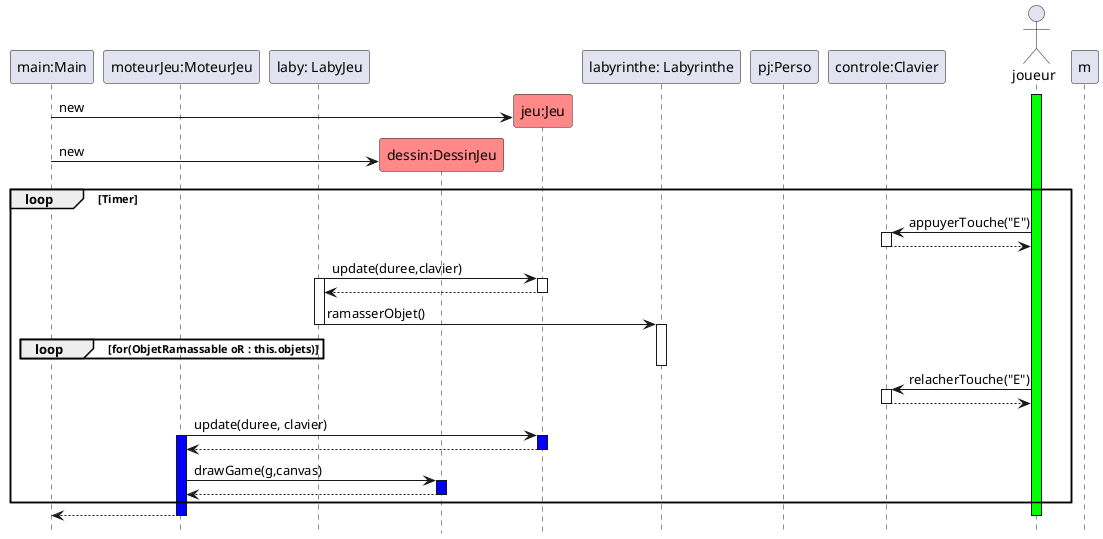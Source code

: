 @startuml
hide footbox

participant "main:Main" as main
participant "moteurJeu:MoteurJeu" as moteurJeu
participant "laby: LabyJeu" as l
participant "dessin:DessinJeu" as r #FF8888
participant "jeu:Jeu" as game #FF8888
participant "labyrinthe: Labyrinthe" as lab
participant "pj:Perso" as p
participant "controle:Clavier" as c
actor "joueur" as j

activate j #00FF00

create game
main-> game : new
create r
main-> r :new

loop Timer
j -> c : appuyerTouche("E")
activate c
c --> j
deactivate c


l -> game : update(duree,clavier)
activate l
activate game
game --> l
deactivate game

l -> lab : ramasserObjet()
deactivate l
activate lab
loop for(ObjetRamassable oR : this.objets)

end

deactivate lab


j -> c : relacherTouche("E")
activate c
c --> j
deactivate c


moteurJeu -> game : update(duree, clavier)
activate moteurJeu #0000FF
activate game #0000FF

moteurJeu <-- game
deactivate game

moteurJeu -> r : drawGame(g,canvas)
activate r #0000FF

moteurJeu <-- r
deactivate r

end

main<-- moteurJeu
deactivate moteurJeu
deactivate c
deactivate l
deactivate m
deactivate j

@enduml
